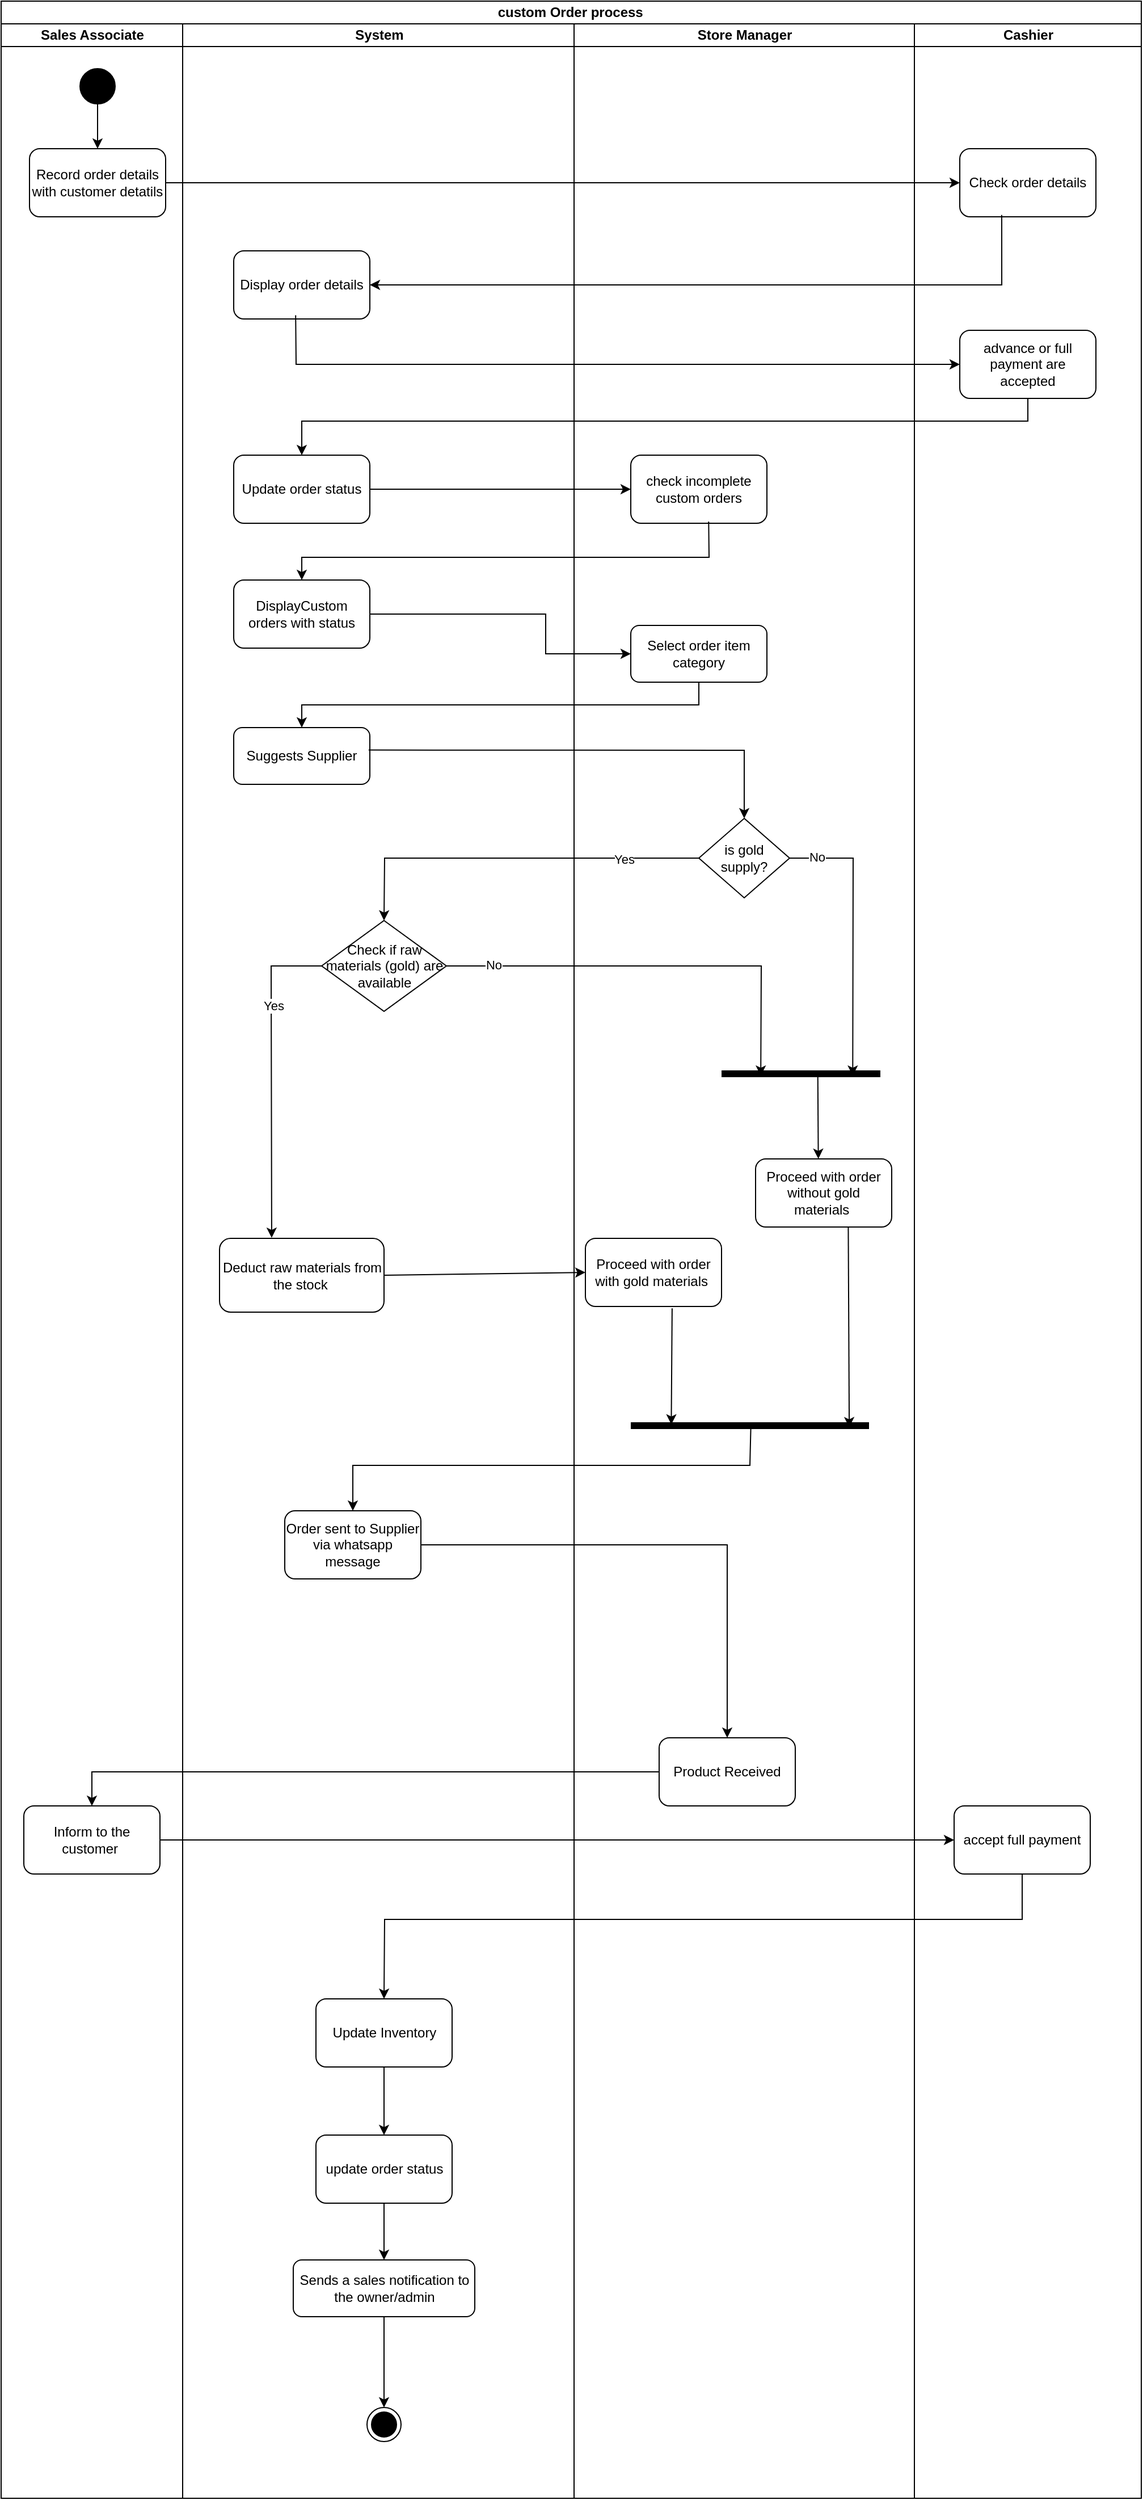 <mxfile version="24.7.17">
  <diagram name="Page-1" id="jd6FsF0b5a80dBs3JIy4">
    <mxGraphModel dx="560" dy="319" grid="1" gridSize="10" guides="1" tooltips="1" connect="1" arrows="1" fold="1" page="1" pageScale="1" pageWidth="850" pageHeight="1100" math="0" shadow="0">
      <root>
        <mxCell id="0" />
        <mxCell id="1" parent="0" />
        <mxCell id="4LoS4sryReH8r961tdBD-1" value="custom Order process&amp;nbsp;" style="swimlane;childLayout=stackLayout;resizeParent=1;resizeParentMax=0;startSize=20;html=1;" vertex="1" parent="1">
          <mxGeometry x="160.0" y="70" width="1005" height="2200" as="geometry" />
        </mxCell>
        <mxCell id="4LoS4sryReH8r961tdBD-2" value="Sales Associate" style="swimlane;startSize=20;html=1;" vertex="1" parent="4LoS4sryReH8r961tdBD-1">
          <mxGeometry y="20" width="160" height="2180" as="geometry" />
        </mxCell>
        <mxCell id="4LoS4sryReH8r961tdBD-6" value="" style="strokeWidth=2;html=1;shape=mxgraph.flowchart.start_2;whiteSpace=wrap;fillColor=#000000;" vertex="1" parent="4LoS4sryReH8r961tdBD-2">
          <mxGeometry x="70.0" y="40" width="30" height="30" as="geometry" />
        </mxCell>
        <mxCell id="4LoS4sryReH8r961tdBD-7" value="Record order details with customer detatils" style="rounded=1;whiteSpace=wrap;html=1;" vertex="1" parent="4LoS4sryReH8r961tdBD-2">
          <mxGeometry x="25.0" y="110" width="120" height="60" as="geometry" />
        </mxCell>
        <mxCell id="4LoS4sryReH8r961tdBD-28" value="Inform to the customer&amp;nbsp;" style="rounded=1;whiteSpace=wrap;html=1;" vertex="1" parent="4LoS4sryReH8r961tdBD-2">
          <mxGeometry x="20.0" y="1570" width="120" height="60" as="geometry" />
        </mxCell>
        <mxCell id="4LoS4sryReH8r961tdBD-32" value="" style="endArrow=classic;html=1;rounded=0;exitX=0.5;exitY=1;exitDx=0;exitDy=0;exitPerimeter=0;entryX=0.5;entryY=0;entryDx=0;entryDy=0;" edge="1" parent="4LoS4sryReH8r961tdBD-2" source="4LoS4sryReH8r961tdBD-6" target="4LoS4sryReH8r961tdBD-7">
          <mxGeometry width="50" height="50" relative="1" as="geometry">
            <mxPoint x="380.0" y="190" as="sourcePoint" />
            <mxPoint x="430.0" y="140" as="targetPoint" />
          </mxGeometry>
        </mxCell>
        <mxCell id="4LoS4sryReH8r961tdBD-3" value="System" style="swimlane;startSize=20;html=1;" vertex="1" parent="4LoS4sryReH8r961tdBD-1">
          <mxGeometry x="160" y="20" width="345" height="2180" as="geometry" />
        </mxCell>
        <mxCell id="4LoS4sryReH8r961tdBD-10" value="Display order details" style="rounded=1;whiteSpace=wrap;html=1;" vertex="1" parent="4LoS4sryReH8r961tdBD-3">
          <mxGeometry x="45.0" y="200" width="120" height="60" as="geometry" />
        </mxCell>
        <mxCell id="4LoS4sryReH8r961tdBD-11" value="Update order status" style="rounded=1;whiteSpace=wrap;html=1;" vertex="1" parent="4LoS4sryReH8r961tdBD-3">
          <mxGeometry x="45.0" y="380" width="120" height="60" as="geometry" />
        </mxCell>
        <mxCell id="4LoS4sryReH8r961tdBD-13" value="DisplayCustom orders with status" style="rounded=1;whiteSpace=wrap;html=1;" vertex="1" parent="4LoS4sryReH8r961tdBD-3">
          <mxGeometry x="45.0" y="490" width="120" height="60" as="geometry" />
        </mxCell>
        <mxCell id="4LoS4sryReH8r961tdBD-15" value="Suggests Supplier" style="rounded=1;whiteSpace=wrap;html=1;" vertex="1" parent="4LoS4sryReH8r961tdBD-3">
          <mxGeometry x="45" y="620" width="120" height="50" as="geometry" />
        </mxCell>
        <mxCell id="4LoS4sryReH8r961tdBD-22" value="Check if raw materials (gold) are available" style="rhombus;whiteSpace=wrap;html=1;" vertex="1" parent="4LoS4sryReH8r961tdBD-3">
          <mxGeometry x="122.5" y="790" width="110" height="80" as="geometry" />
        </mxCell>
        <mxCell id="4LoS4sryReH8r961tdBD-24" value="Deduct raw materials from the stock&amp;nbsp;" style="rounded=1;whiteSpace=wrap;html=1;" vertex="1" parent="4LoS4sryReH8r961tdBD-3">
          <mxGeometry x="32.5" y="1070" width="145" height="65" as="geometry" />
        </mxCell>
        <mxCell id="4LoS4sryReH8r961tdBD-23" value="Order sent to Supplier&lt;div&gt;via whatsapp message&lt;/div&gt;" style="rounded=1;whiteSpace=wrap;html=1;" vertex="1" parent="4LoS4sryReH8r961tdBD-3">
          <mxGeometry x="90.0" y="1310" width="120" height="60" as="geometry" />
        </mxCell>
        <mxCell id="4LoS4sryReH8r961tdBD-26" value="Sends a sales notification to the owner/admin" style="rounded=1;whiteSpace=wrap;html=1;" vertex="1" parent="4LoS4sryReH8r961tdBD-3">
          <mxGeometry x="97.5" y="1970" width="160" height="50" as="geometry" />
        </mxCell>
        <mxCell id="4LoS4sryReH8r961tdBD-25" value="Update Inventory" style="rounded=1;whiteSpace=wrap;html=1;" vertex="1" parent="4LoS4sryReH8r961tdBD-3">
          <mxGeometry x="117.5" y="1740" width="120" height="60" as="geometry" />
        </mxCell>
        <mxCell id="4LoS4sryReH8r961tdBD-30" value="update order status" style="rounded=1;whiteSpace=wrap;html=1;" vertex="1" parent="4LoS4sryReH8r961tdBD-3">
          <mxGeometry x="117.5" y="1860" width="120" height="60" as="geometry" />
        </mxCell>
        <mxCell id="4LoS4sryReH8r961tdBD-31" value="" style="ellipse;html=1;shape=endState;fillColor=#000000;strokeColor=#000000;" vertex="1" parent="4LoS4sryReH8r961tdBD-3">
          <mxGeometry x="162.5" y="2100" width="30" height="30" as="geometry" />
        </mxCell>
        <mxCell id="4LoS4sryReH8r961tdBD-49" value="" style="endArrow=classic;html=1;rounded=0;exitX=0;exitY=0.5;exitDx=0;exitDy=0;entryX=0.317;entryY=-0.007;entryDx=0;entryDy=0;entryPerimeter=0;" edge="1" parent="4LoS4sryReH8r961tdBD-3" source="4LoS4sryReH8r961tdBD-22" target="4LoS4sryReH8r961tdBD-24">
          <mxGeometry width="50" height="50" relative="1" as="geometry">
            <mxPoint x="310.0" y="960" as="sourcePoint" />
            <mxPoint x="360.0" y="910" as="targetPoint" />
            <Array as="points">
              <mxPoint x="78.0" y="830" />
            </Array>
          </mxGeometry>
        </mxCell>
        <mxCell id="4LoS4sryReH8r961tdBD-50" value="Yes" style="edgeLabel;html=1;align=center;verticalAlign=middle;resizable=0;points=[];" vertex="1" connectable="0" parent="4LoS4sryReH8r961tdBD-49">
          <mxGeometry x="-0.443" y="2" relative="1" as="geometry">
            <mxPoint as="offset" />
          </mxGeometry>
        </mxCell>
        <mxCell id="4LoS4sryReH8r961tdBD-58" value="" style="endArrow=classic;html=1;rounded=0;exitX=0.5;exitY=1;exitDx=0;exitDy=0;entryX=0.5;entryY=0;entryDx=0;entryDy=0;" edge="1" parent="4LoS4sryReH8r961tdBD-3" source="4LoS4sryReH8r961tdBD-25" target="4LoS4sryReH8r961tdBD-30">
          <mxGeometry width="50" height="50" relative="1" as="geometry">
            <mxPoint x="295.0" y="1860" as="sourcePoint" />
            <mxPoint x="345.0" y="1810" as="targetPoint" />
          </mxGeometry>
        </mxCell>
        <mxCell id="4LoS4sryReH8r961tdBD-57" value="" style="endArrow=classic;html=1;rounded=0;exitX=0.5;exitY=1;exitDx=0;exitDy=0;entryX=0.5;entryY=0;entryDx=0;entryDy=0;" edge="1" parent="4LoS4sryReH8r961tdBD-3" source="4LoS4sryReH8r961tdBD-30" target="4LoS4sryReH8r961tdBD-26">
          <mxGeometry width="50" height="50" relative="1" as="geometry">
            <mxPoint x="370.0" y="1800" as="sourcePoint" />
            <mxPoint x="420.0" y="1750" as="targetPoint" />
          </mxGeometry>
        </mxCell>
        <mxCell id="4LoS4sryReH8r961tdBD-56" value="" style="endArrow=classic;html=1;rounded=0;exitX=0.5;exitY=1;exitDx=0;exitDy=0;entryX=0.5;entryY=0;entryDx=0;entryDy=0;" edge="1" parent="4LoS4sryReH8r961tdBD-3" source="4LoS4sryReH8r961tdBD-26" target="4LoS4sryReH8r961tdBD-31">
          <mxGeometry width="50" height="50" relative="1" as="geometry">
            <mxPoint x="370.0" y="1700" as="sourcePoint" />
            <mxPoint x="420.0" y="1650" as="targetPoint" />
          </mxGeometry>
        </mxCell>
        <mxCell id="4LoS4sryReH8r961tdBD-4" value="Store Manager" style="swimlane;startSize=20;html=1;" vertex="1" parent="4LoS4sryReH8r961tdBD-1">
          <mxGeometry x="505" y="20" width="300" height="2180" as="geometry" />
        </mxCell>
        <mxCell id="4LoS4sryReH8r961tdBD-12" value="check incomplete custom orders" style="rounded=1;whiteSpace=wrap;html=1;" vertex="1" parent="4LoS4sryReH8r961tdBD-4">
          <mxGeometry x="50.0" y="380" width="120" height="60" as="geometry" />
        </mxCell>
        <mxCell id="4LoS4sryReH8r961tdBD-14" value="Select order item category" style="rounded=1;whiteSpace=wrap;html=1;" vertex="1" parent="4LoS4sryReH8r961tdBD-4">
          <mxGeometry x="50" y="530" width="120" height="50" as="geometry" />
        </mxCell>
        <mxCell id="4LoS4sryReH8r961tdBD-18" value="is gold supply?" style="rhombus;whiteSpace=wrap;html=1;" vertex="1" parent="4LoS4sryReH8r961tdBD-4">
          <mxGeometry x="110" y="700" width="80" height="70" as="geometry" />
        </mxCell>
        <mxCell id="4LoS4sryReH8r961tdBD-20" value="" style="line;strokeWidth=6;rotatable=0;dashed=0;labelPosition=right;align=left;verticalAlign=middle;spacingTop=0;spacingLeft=6;points=[];portConstraint=eastwest;" vertex="1" parent="4LoS4sryReH8r961tdBD-4">
          <mxGeometry x="130" y="920" width="140" height="10" as="geometry" />
        </mxCell>
        <mxCell id="4LoS4sryReH8r961tdBD-17" value="Proceed with order&lt;div&gt;without gold materials&amp;nbsp;&lt;/div&gt;" style="rounded=1;whiteSpace=wrap;html=1;" vertex="1" parent="4LoS4sryReH8r961tdBD-4">
          <mxGeometry x="160.0" y="1000" width="120" height="60" as="geometry" />
        </mxCell>
        <mxCell id="4LoS4sryReH8r961tdBD-19" value="Proceed with order&lt;div&gt;with gold materials&amp;nbsp;&lt;/div&gt;" style="rounded=1;whiteSpace=wrap;html=1;" vertex="1" parent="4LoS4sryReH8r961tdBD-4">
          <mxGeometry x="10.0" y="1070" width="120" height="60" as="geometry" />
        </mxCell>
        <mxCell id="4LoS4sryReH8r961tdBD-21" value="" style="line;strokeWidth=6;rotatable=0;dashed=0;labelPosition=right;align=left;verticalAlign=middle;spacingTop=0;spacingLeft=6;points=[];portConstraint=eastwest;" vertex="1" parent="4LoS4sryReH8r961tdBD-4">
          <mxGeometry x="50" y="1230" width="210" height="10" as="geometry" />
        </mxCell>
        <mxCell id="4LoS4sryReH8r961tdBD-27" value="Product Received" style="rounded=1;whiteSpace=wrap;html=1;" vertex="1" parent="4LoS4sryReH8r961tdBD-4">
          <mxGeometry x="75.0" y="1510" width="120" height="60" as="geometry" />
        </mxCell>
        <mxCell id="4LoS4sryReH8r961tdBD-44" value="" style="endArrow=classic;html=1;rounded=0;exitX=1;exitY=0.5;exitDx=0;exitDy=0;entryX=0.826;entryY=0.673;entryDx=0;entryDy=0;entryPerimeter=0;" edge="1" parent="4LoS4sryReH8r961tdBD-4" source="4LoS4sryReH8r961tdBD-18" target="4LoS4sryReH8r961tdBD-20">
          <mxGeometry width="50" height="50" relative="1" as="geometry">
            <mxPoint x="-35.0" y="710" as="sourcePoint" />
            <mxPoint x="15.0" y="660" as="targetPoint" />
            <Array as="points">
              <mxPoint x="246.0" y="735" />
            </Array>
          </mxGeometry>
        </mxCell>
        <mxCell id="4LoS4sryReH8r961tdBD-45" value="No" style="edgeLabel;html=1;align=center;verticalAlign=middle;resizable=0;points=[];" vertex="1" connectable="0" parent="4LoS4sryReH8r961tdBD-44">
          <mxGeometry x="-0.81" y="1" relative="1" as="geometry">
            <mxPoint as="offset" />
          </mxGeometry>
        </mxCell>
        <mxCell id="4LoS4sryReH8r961tdBD-48" value="" style="endArrow=classic;html=1;rounded=0;exitX=0.606;exitY=0.327;exitDx=0;exitDy=0;exitPerimeter=0;entryX=0.461;entryY=-0.001;entryDx=0;entryDy=0;entryPerimeter=0;" edge="1" parent="4LoS4sryReH8r961tdBD-4" source="4LoS4sryReH8r961tdBD-20" target="4LoS4sryReH8r961tdBD-17">
          <mxGeometry width="50" height="50" relative="1" as="geometry">
            <mxPoint x="25.0" y="980" as="sourcePoint" />
            <mxPoint x="75.0" y="930" as="targetPoint" />
          </mxGeometry>
        </mxCell>
        <mxCell id="4LoS4sryReH8r961tdBD-53" value="" style="endArrow=classic;html=1;rounded=0;exitX=0.681;exitY=1.007;exitDx=0;exitDy=0;exitPerimeter=0;entryX=0.917;entryY=0.644;entryDx=0;entryDy=0;entryPerimeter=0;" edge="1" parent="4LoS4sryReH8r961tdBD-4" source="4LoS4sryReH8r961tdBD-17" target="4LoS4sryReH8r961tdBD-21">
          <mxGeometry width="50" height="50" relative="1" as="geometry">
            <mxPoint x="-75.0" y="1020" as="sourcePoint" />
            <mxPoint x="-25.0" y="970" as="targetPoint" />
          </mxGeometry>
        </mxCell>
        <mxCell id="4LoS4sryReH8r961tdBD-52" value="" style="endArrow=classic;html=1;rounded=0;exitX=0.637;exitY=1.028;exitDx=0;exitDy=0;exitPerimeter=0;entryX=0.17;entryY=0.396;entryDx=0;entryDy=0;entryPerimeter=0;" edge="1" parent="4LoS4sryReH8r961tdBD-4" source="4LoS4sryReH8r961tdBD-19" target="4LoS4sryReH8r961tdBD-21">
          <mxGeometry width="50" height="50" relative="1" as="geometry">
            <mxPoint x="-75.0" y="1020" as="sourcePoint" />
            <mxPoint x="-25.0" y="970" as="targetPoint" />
          </mxGeometry>
        </mxCell>
        <mxCell id="4LoS4sryReH8r961tdBD-5" value="Cashier" style="swimlane;startSize=20;html=1;" vertex="1" parent="4LoS4sryReH8r961tdBD-1">
          <mxGeometry x="805" y="20" width="200" height="2180" as="geometry" />
        </mxCell>
        <mxCell id="4LoS4sryReH8r961tdBD-9" value="Check order details" style="rounded=1;whiteSpace=wrap;html=1;" vertex="1" parent="4LoS4sryReH8r961tdBD-5">
          <mxGeometry x="40.0" y="110" width="120" height="60" as="geometry" />
        </mxCell>
        <mxCell id="4LoS4sryReH8r961tdBD-16" value="advance or full payment are accepted" style="rounded=1;whiteSpace=wrap;html=1;" vertex="1" parent="4LoS4sryReH8r961tdBD-5">
          <mxGeometry x="40.0" y="270" width="120" height="60" as="geometry" />
        </mxCell>
        <mxCell id="4LoS4sryReH8r961tdBD-29" value="accept full payment" style="rounded=1;whiteSpace=wrap;html=1;" vertex="1" parent="4LoS4sryReH8r961tdBD-5">
          <mxGeometry x="35.0" y="1570" width="120" height="60" as="geometry" />
        </mxCell>
        <mxCell id="4LoS4sryReH8r961tdBD-36" value="" style="endArrow=classic;html=1;rounded=0;exitX=1;exitY=0.5;exitDx=0;exitDy=0;entryX=0;entryY=0.5;entryDx=0;entryDy=0;" edge="1" parent="4LoS4sryReH8r961tdBD-1" source="4LoS4sryReH8r961tdBD-7" target="4LoS4sryReH8r961tdBD-9">
          <mxGeometry width="50" height="50" relative="1" as="geometry">
            <mxPoint x="490.0" y="200" as="sourcePoint" />
            <mxPoint x="540.0" y="150" as="targetPoint" />
          </mxGeometry>
        </mxCell>
        <mxCell id="4LoS4sryReH8r961tdBD-35" value="" style="endArrow=classic;html=1;rounded=0;exitX=0.308;exitY=0.973;exitDx=0;exitDy=0;exitPerimeter=0;entryX=1;entryY=0.5;entryDx=0;entryDy=0;" edge="1" parent="4LoS4sryReH8r961tdBD-1" source="4LoS4sryReH8r961tdBD-9" target="4LoS4sryReH8r961tdBD-10">
          <mxGeometry width="50" height="50" relative="1" as="geometry">
            <mxPoint x="490.0" y="200" as="sourcePoint" />
            <mxPoint x="540.0" y="150" as="targetPoint" />
            <Array as="points">
              <mxPoint x="882.0" y="250" />
            </Array>
          </mxGeometry>
        </mxCell>
        <mxCell id="4LoS4sryReH8r961tdBD-34" value="" style="endArrow=classic;html=1;rounded=0;exitX=0.455;exitY=0.945;exitDx=0;exitDy=0;exitPerimeter=0;entryX=0;entryY=0.5;entryDx=0;entryDy=0;" edge="1" parent="4LoS4sryReH8r961tdBD-1" source="4LoS4sryReH8r961tdBD-10" target="4LoS4sryReH8r961tdBD-16">
          <mxGeometry width="50" height="50" relative="1" as="geometry">
            <mxPoint x="490.0" y="200" as="sourcePoint" />
            <mxPoint x="540.0" y="150" as="targetPoint" />
            <Array as="points">
              <mxPoint x="260.0" y="320" />
            </Array>
          </mxGeometry>
        </mxCell>
        <mxCell id="4LoS4sryReH8r961tdBD-33" value="" style="endArrow=classic;html=1;rounded=0;entryX=0.5;entryY=0;entryDx=0;entryDy=0;exitX=0.5;exitY=1;exitDx=0;exitDy=0;" edge="1" parent="4LoS4sryReH8r961tdBD-1" source="4LoS4sryReH8r961tdBD-16" target="4LoS4sryReH8r961tdBD-11">
          <mxGeometry width="50" height="50" relative="1" as="geometry">
            <mxPoint x="490.0" y="200" as="sourcePoint" />
            <mxPoint x="540.0" y="150" as="targetPoint" />
            <Array as="points">
              <mxPoint x="905.0" y="370" />
              <mxPoint x="265.0" y="370" />
            </Array>
          </mxGeometry>
        </mxCell>
        <mxCell id="4LoS4sryReH8r961tdBD-37" value="" style="endArrow=classic;html=1;rounded=0;exitX=1;exitY=0.5;exitDx=0;exitDy=0;" edge="1" parent="4LoS4sryReH8r961tdBD-1" source="4LoS4sryReH8r961tdBD-11" target="4LoS4sryReH8r961tdBD-12">
          <mxGeometry width="50" height="50" relative="1" as="geometry">
            <mxPoint x="480.0" y="340" as="sourcePoint" />
            <mxPoint x="530.0" y="290" as="targetPoint" />
          </mxGeometry>
        </mxCell>
        <mxCell id="4LoS4sryReH8r961tdBD-39" value="" style="endArrow=classic;html=1;rounded=0;exitX=0.572;exitY=0.975;exitDx=0;exitDy=0;exitPerimeter=0;entryX=0.5;entryY=0;entryDx=0;entryDy=0;" edge="1" parent="4LoS4sryReH8r961tdBD-1" source="4LoS4sryReH8r961tdBD-12" target="4LoS4sryReH8r961tdBD-13">
          <mxGeometry width="50" height="50" relative="1" as="geometry">
            <mxPoint x="450.0" y="500" as="sourcePoint" />
            <mxPoint x="500.0" y="450" as="targetPoint" />
            <Array as="points">
              <mxPoint x="624.0" y="490" />
              <mxPoint x="265.0" y="490" />
            </Array>
          </mxGeometry>
        </mxCell>
        <mxCell id="4LoS4sryReH8r961tdBD-38" value="" style="endArrow=classic;html=1;rounded=0;exitX=1;exitY=0.5;exitDx=0;exitDy=0;entryX=0;entryY=0.5;entryDx=0;entryDy=0;" edge="1" parent="4LoS4sryReH8r961tdBD-1" source="4LoS4sryReH8r961tdBD-13" target="4LoS4sryReH8r961tdBD-14">
          <mxGeometry width="50" height="50" relative="1" as="geometry">
            <mxPoint x="450.0" y="500" as="sourcePoint" />
            <mxPoint x="500.0" y="450" as="targetPoint" />
            <Array as="points">
              <mxPoint x="480.0" y="540" />
              <mxPoint x="480.0" y="575" />
            </Array>
          </mxGeometry>
        </mxCell>
        <mxCell id="4LoS4sryReH8r961tdBD-41" value="" style="endArrow=classic;html=1;rounded=0;exitX=0.5;exitY=1;exitDx=0;exitDy=0;entryX=0.5;entryY=0;entryDx=0;entryDy=0;" edge="1" parent="4LoS4sryReH8r961tdBD-1" source="4LoS4sryReH8r961tdBD-14" target="4LoS4sryReH8r961tdBD-15">
          <mxGeometry width="50" height="50" relative="1" as="geometry">
            <mxPoint x="420.0" y="620" as="sourcePoint" />
            <mxPoint x="470.0" y="570" as="targetPoint" />
            <Array as="points">
              <mxPoint x="615.0" y="620" />
              <mxPoint x="265.0" y="620" />
            </Array>
          </mxGeometry>
        </mxCell>
        <mxCell id="4LoS4sryReH8r961tdBD-40" value="" style="endArrow=classic;html=1;rounded=0;exitX=0.991;exitY=0.396;exitDx=0;exitDy=0;exitPerimeter=0;entryX=0.5;entryY=0;entryDx=0;entryDy=0;" edge="1" parent="4LoS4sryReH8r961tdBD-1" source="4LoS4sryReH8r961tdBD-15" target="4LoS4sryReH8r961tdBD-18">
          <mxGeometry width="50" height="50" relative="1" as="geometry">
            <mxPoint x="420.0" y="620" as="sourcePoint" />
            <mxPoint x="470.0" y="570" as="targetPoint" />
            <Array as="points">
              <mxPoint x="655.0" y="660" />
            </Array>
          </mxGeometry>
        </mxCell>
        <mxCell id="4LoS4sryReH8r961tdBD-43" value="" style="endArrow=classic;html=1;rounded=0;exitX=0;exitY=0.5;exitDx=0;exitDy=0;entryX=0.5;entryY=0;entryDx=0;entryDy=0;" edge="1" parent="4LoS4sryReH8r961tdBD-1" source="4LoS4sryReH8r961tdBD-18" target="4LoS4sryReH8r961tdBD-22">
          <mxGeometry width="50" height="50" relative="1" as="geometry">
            <mxPoint x="470.0" y="730" as="sourcePoint" />
            <mxPoint x="520.0" y="680" as="targetPoint" />
            <Array as="points">
              <mxPoint x="338.0" y="755" />
            </Array>
          </mxGeometry>
        </mxCell>
        <mxCell id="4LoS4sryReH8r961tdBD-46" value="Yes" style="edgeLabel;html=1;align=center;verticalAlign=middle;resizable=0;points=[];" vertex="1" connectable="0" parent="4LoS4sryReH8r961tdBD-43">
          <mxGeometry x="-0.603" y="1" relative="1" as="geometry">
            <mxPoint as="offset" />
          </mxGeometry>
        </mxCell>
        <mxCell id="4LoS4sryReH8r961tdBD-42" value="" style="endArrow=classic;html=1;rounded=0;exitX=1;exitY=0.5;exitDx=0;exitDy=0;entryX=0.247;entryY=0.673;entryDx=0;entryDy=0;entryPerimeter=0;" edge="1" parent="4LoS4sryReH8r961tdBD-1" source="4LoS4sryReH8r961tdBD-22" target="4LoS4sryReH8r961tdBD-20">
          <mxGeometry width="50" height="50" relative="1" as="geometry">
            <mxPoint x="470.0" y="730" as="sourcePoint" />
            <mxPoint x="520.0" y="680" as="targetPoint" />
            <Array as="points">
              <mxPoint x="670.0" y="850" />
            </Array>
          </mxGeometry>
        </mxCell>
        <mxCell id="4LoS4sryReH8r961tdBD-47" value="No" style="edgeLabel;html=1;align=center;verticalAlign=middle;resizable=0;points=[];" vertex="1" connectable="0" parent="4LoS4sryReH8r961tdBD-42">
          <mxGeometry x="-0.779" y="1" relative="1" as="geometry">
            <mxPoint as="offset" />
          </mxGeometry>
        </mxCell>
        <mxCell id="4LoS4sryReH8r961tdBD-51" value="" style="endArrow=classic;html=1;rounded=0;exitX=1;exitY=0.5;exitDx=0;exitDy=0;entryX=0;entryY=0.5;entryDx=0;entryDy=0;" edge="1" parent="4LoS4sryReH8r961tdBD-1" source="4LoS4sryReH8r961tdBD-24" target="4LoS4sryReH8r961tdBD-19">
          <mxGeometry width="50" height="50" relative="1" as="geometry">
            <mxPoint x="410.0" y="1100" as="sourcePoint" />
            <mxPoint x="460.0" y="1050" as="targetPoint" />
          </mxGeometry>
        </mxCell>
        <mxCell id="4LoS4sryReH8r961tdBD-55" value="" style="endArrow=classic;html=1;rounded=0;exitX=0.504;exitY=0.54;exitDx=0;exitDy=0;exitPerimeter=0;entryX=0.5;entryY=0;entryDx=0;entryDy=0;" edge="1" parent="4LoS4sryReH8r961tdBD-1" source="4LoS4sryReH8r961tdBD-21" target="4LoS4sryReH8r961tdBD-23">
          <mxGeometry width="50" height="50" relative="1" as="geometry">
            <mxPoint x="400.0" y="1290" as="sourcePoint" />
            <mxPoint x="450.0" y="1240" as="targetPoint" />
            <Array as="points">
              <mxPoint x="660.0" y="1290" />
              <mxPoint x="310.0" y="1290" />
            </Array>
          </mxGeometry>
        </mxCell>
        <mxCell id="4LoS4sryReH8r961tdBD-54" value="" style="endArrow=classic;html=1;rounded=0;exitX=1;exitY=0.5;exitDx=0;exitDy=0;entryX=0.5;entryY=0;entryDx=0;entryDy=0;" edge="1" parent="4LoS4sryReH8r961tdBD-1" source="4LoS4sryReH8r961tdBD-23" target="4LoS4sryReH8r961tdBD-27">
          <mxGeometry width="50" height="50" relative="1" as="geometry">
            <mxPoint x="400.0" y="1190" as="sourcePoint" />
            <mxPoint x="450.0" y="1140" as="targetPoint" />
            <Array as="points">
              <mxPoint x="640.0" y="1360" />
            </Array>
          </mxGeometry>
        </mxCell>
        <mxCell id="4LoS4sryReH8r961tdBD-61" value="" style="endArrow=classic;html=1;rounded=0;exitX=0;exitY=0.5;exitDx=0;exitDy=0;entryX=0.5;entryY=0;entryDx=0;entryDy=0;" edge="1" parent="4LoS4sryReH8r961tdBD-1" source="4LoS4sryReH8r961tdBD-27" target="4LoS4sryReH8r961tdBD-28">
          <mxGeometry width="50" height="50" relative="1" as="geometry">
            <mxPoint x="440.0" y="1370" as="sourcePoint" />
            <mxPoint x="490.0" y="1320" as="targetPoint" />
            <Array as="points">
              <mxPoint x="80.0" y="1560" />
            </Array>
          </mxGeometry>
        </mxCell>
        <mxCell id="4LoS4sryReH8r961tdBD-60" value="" style="endArrow=classic;html=1;rounded=0;exitX=1;exitY=0.5;exitDx=0;exitDy=0;entryX=0;entryY=0.5;entryDx=0;entryDy=0;" edge="1" parent="4LoS4sryReH8r961tdBD-1" source="4LoS4sryReH8r961tdBD-28" target="4LoS4sryReH8r961tdBD-29">
          <mxGeometry width="50" height="50" relative="1" as="geometry">
            <mxPoint x="440.0" y="1370" as="sourcePoint" />
            <mxPoint x="490.0" y="1320" as="targetPoint" />
          </mxGeometry>
        </mxCell>
        <mxCell id="4LoS4sryReH8r961tdBD-59" value="" style="endArrow=classic;html=1;rounded=0;exitX=0.5;exitY=1;exitDx=0;exitDy=0;entryX=0.5;entryY=0;entryDx=0;entryDy=0;" edge="1" parent="4LoS4sryReH8r961tdBD-1" source="4LoS4sryReH8r961tdBD-29" target="4LoS4sryReH8r961tdBD-25">
          <mxGeometry width="50" height="50" relative="1" as="geometry">
            <mxPoint x="440.0" y="1370" as="sourcePoint" />
            <mxPoint x="490.0" y="1320" as="targetPoint" />
            <Array as="points">
              <mxPoint x="900.0" y="1690" />
              <mxPoint x="338.0" y="1690" />
            </Array>
          </mxGeometry>
        </mxCell>
      </root>
    </mxGraphModel>
  </diagram>
</mxfile>
